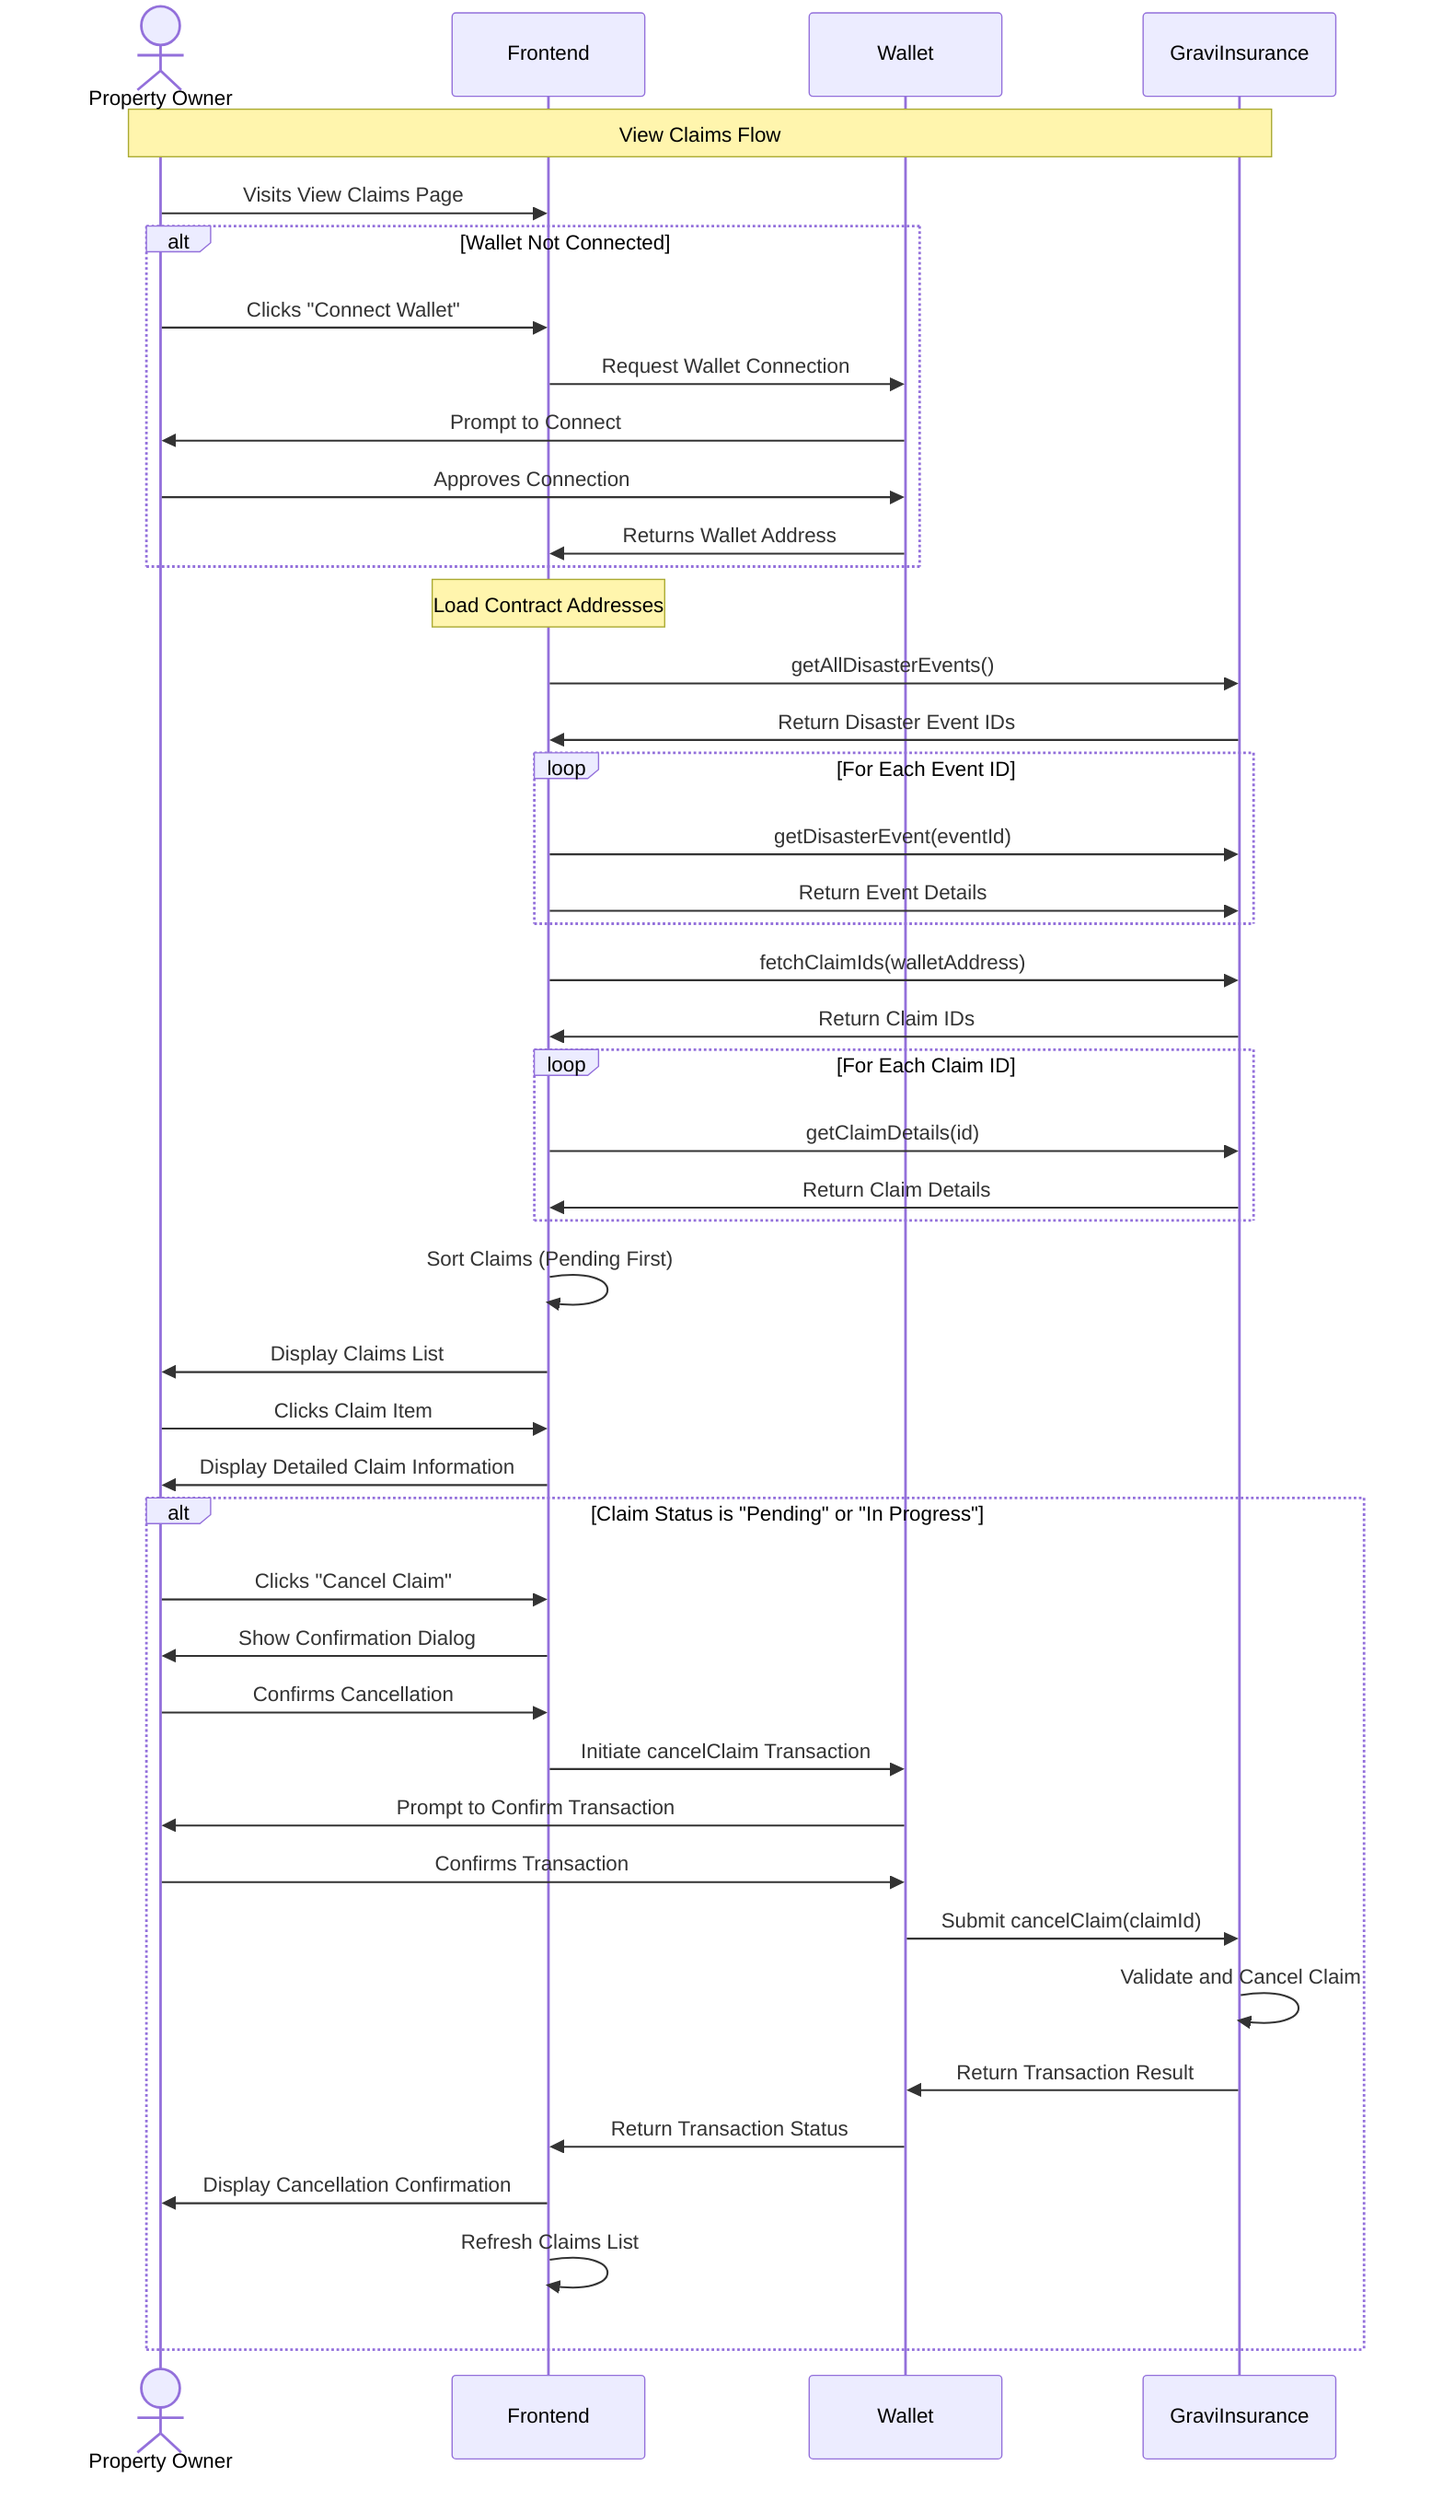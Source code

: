 sequenceDiagram
    actor User as Property Owner
    participant Frontend
    participant Wallet
    participant Contract as GraviInsurance

    Note over User, Contract: View Claims Flow
    
    User->>Frontend: Visits View Claims Page
    alt Wallet Not Connected
        User->>Frontend: Clicks "Connect Wallet"
        Frontend->>Wallet: Request Wallet Connection
        Wallet->>User: Prompt to Connect
        User->>Wallet: Approves Connection
        Wallet->>Frontend: Returns Wallet Address
    end
    
    %% Frontend loads contract addresses from config
    Note over Frontend: Load Contract Addresses
    
    %% Fetch disaster events and claims
    Frontend->>Contract: getAllDisasterEvents()
    Contract->>Frontend: Return Disaster Event IDs
    
    loop For Each Event ID
        Frontend->>Contract: getDisasterEvent(eventId)
        Frontend->>Contract: Return Event Details
    end
    
    Frontend->>Contract: fetchClaimIds(walletAddress)
    Contract->>Frontend: Return Claim IDs
    
    loop For Each Claim ID
        Frontend->>Contract: getClaimDetails(id)
        Contract->>Frontend: Return Claim Details
    end
    
    %% Process and display the data
    Frontend->>Frontend: Sort Claims (Pending First)
    Frontend->>User: Display Claims List
    
    %% User views claim details
    User->>Frontend: Clicks Claim Item
    Frontend->>User: Display Detailed Claim Information
    
    %% Simplified Cancellation Flow
    alt Claim Status is "Pending" or "In Progress"
        User->>Frontend: Clicks "Cancel Claim"
        Frontend->>User: Show Confirmation Dialog
        User->>Frontend: Confirms Cancellation
        Frontend->>Wallet: Initiate cancelClaim Transaction
        Wallet->>User: Prompt to Confirm Transaction
        User->>Wallet: Confirms Transaction
        Wallet->>Contract: Submit cancelClaim(claimId)
        Contract->>Contract: Validate and Cancel Claim
        Contract->>Wallet: Return Transaction Result
        Wallet->>Frontend: Return Transaction Status
        Frontend->>User: Display Cancellation Confirmation
        Frontend->>Frontend: Refresh Claims List
    end